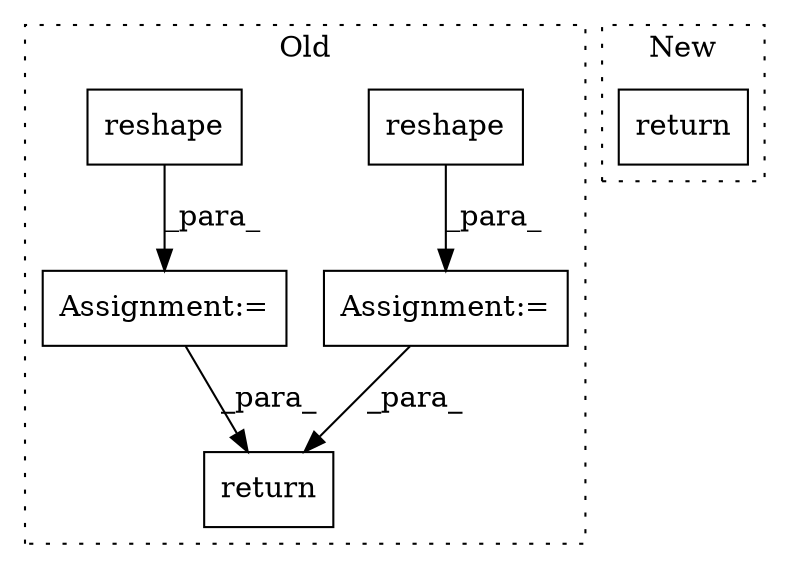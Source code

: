 digraph G {
subgraph cluster0 {
1 [label="reshape" a="32" s="250,342" l="8,1" shape="box"];
3 [label="return" a="41" s="349" l="7" shape="box"];
4 [label="Assignment:=" a="7" s="183" l="1" shape="box"];
5 [label="Assignment:=" a="7" s="247" l="1" shape="box"];
6 [label="reshape" a="32" s="186,239" l="8,1" shape="box"];
label = "Old";
style="dotted";
}
subgraph cluster1 {
2 [label="return" a="41" s="138" l="7" shape="box"];
label = "New";
style="dotted";
}
1 -> 5 [label="_para_"];
4 -> 3 [label="_para_"];
5 -> 3 [label="_para_"];
6 -> 4 [label="_para_"];
}
